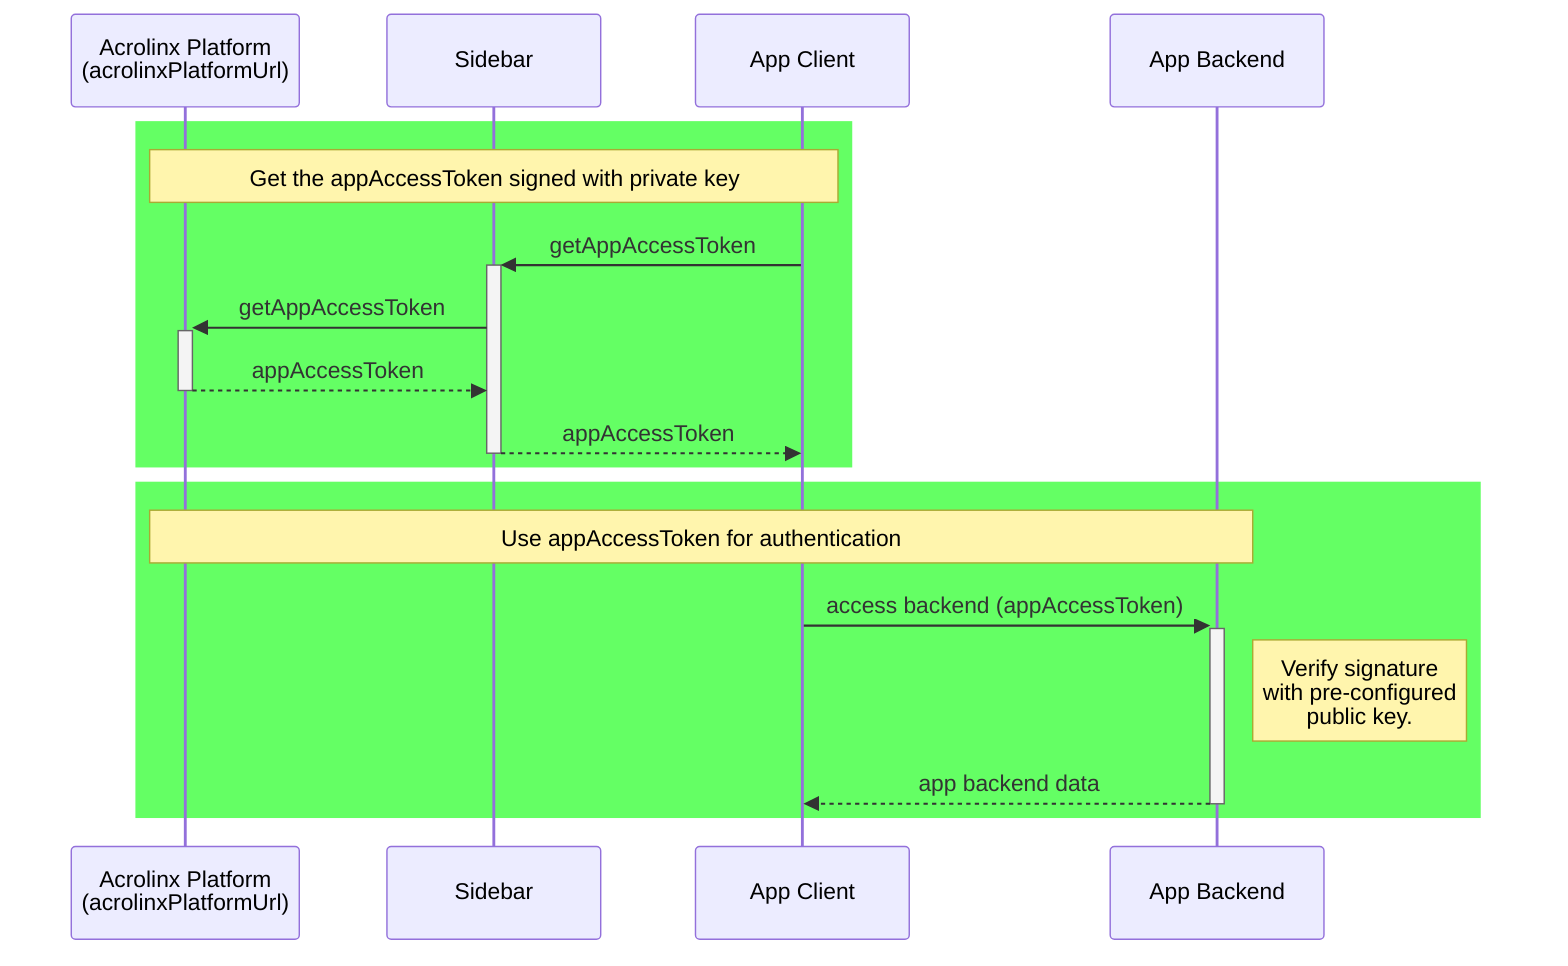 sequenceDiagram
    participant Acrolinx_Platform as Acrolinx Platform <br>(acrolinxPlatformUrl)
    participant Sidebar
    participant App_Client as App Client
    participant App_Backend as App Backend

    rect rgb(100, 255, 100)
      Note over Acrolinx_Platform,App_Client: Get the appAccessToken signed with private key

      App_Client->>+Sidebar: getAppAccessToken
      Sidebar->>+Acrolinx_Platform: getAppAccessToken
      Acrolinx_Platform-->>-Sidebar: appAccessToken
      Sidebar-->>-App_Client: appAccessToken
    end

    rect rgb(100, 255, 100)
      Note over Acrolinx_Platform, App_Backend: Use appAccessToken for authentication

      App_Client->>+App_Backend: access backend (appAccessToken)

      Note right of App_Backend: Verify signature <br/>  with pre-configured <br/>  public key.

      App_Backend-->>-App_Client: app backend data
    end